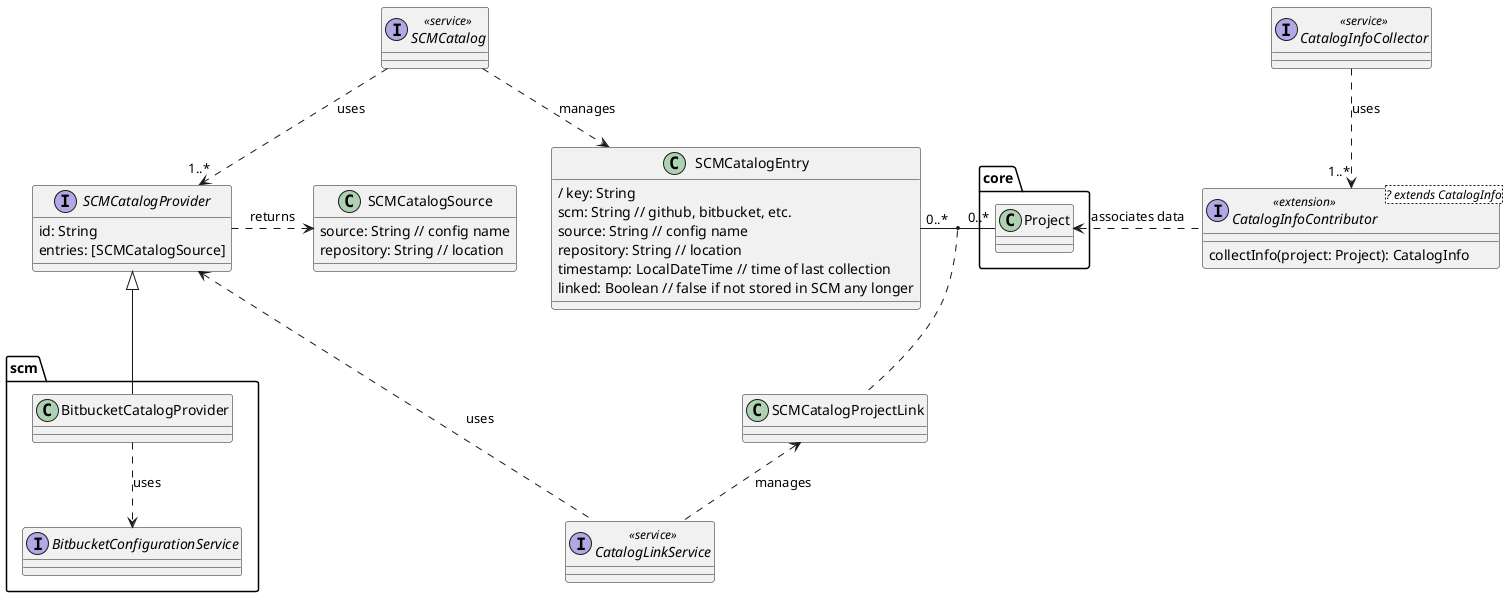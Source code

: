 @startuml

package core {
    class Project
}

interface SCMCatalogProvider {
    id: String
    entries: [SCMCatalogSource]
}

interface SCMCatalog <<service>>

SCMCatalog ..> SCMCatalogEntry: manages

SCMCatalog ..> SCMCatalogProvider: uses "1..*"

class SCMCatalogSource {
    source: String // config name
    repository: String // location
}

SCMCatalogProvider .right.> SCMCatalogSource: returns

class SCMCatalogEntry {
    / key: String
    scm: String // github, bitbucket, etc.
    source: String // config name
    repository: String // location
    timestamp: LocalDateTime // time of last collection
    linked: Boolean // false if not stored in SCM any longer
}

class SCMCatalogProjectLink


SCMCatalogEntry "0..*" - "0..*" Project

(SCMCatalogEntry, Project) .. SCMCatalogProjectLink

interface CatalogLinkService <<service>>

CatalogLinkService .up.> SCMCatalogProjectLink: manages

CatalogLinkService .up.> SCMCatalogProvider: uses

interface CatalogInfoContributor<? extends CatalogInfo> <<extension>> {
    collectInfo(project: Project): CatalogInfo
}

CatalogInfoContributor .left.> Project: associates data

interface CatalogInfoCollector <<service>>

CatalogInfoCollector ..> CatalogInfoContributor: uses "1..*"

package scm {
    interface BitbucketConfigurationService
    class BitbucketCatalogProvider

    BitbucketCatalogProvider -up-|> SCMCatalogProvider
    BitbucketCatalogProvider .down.> BitbucketConfigurationService: uses
}

@enduml